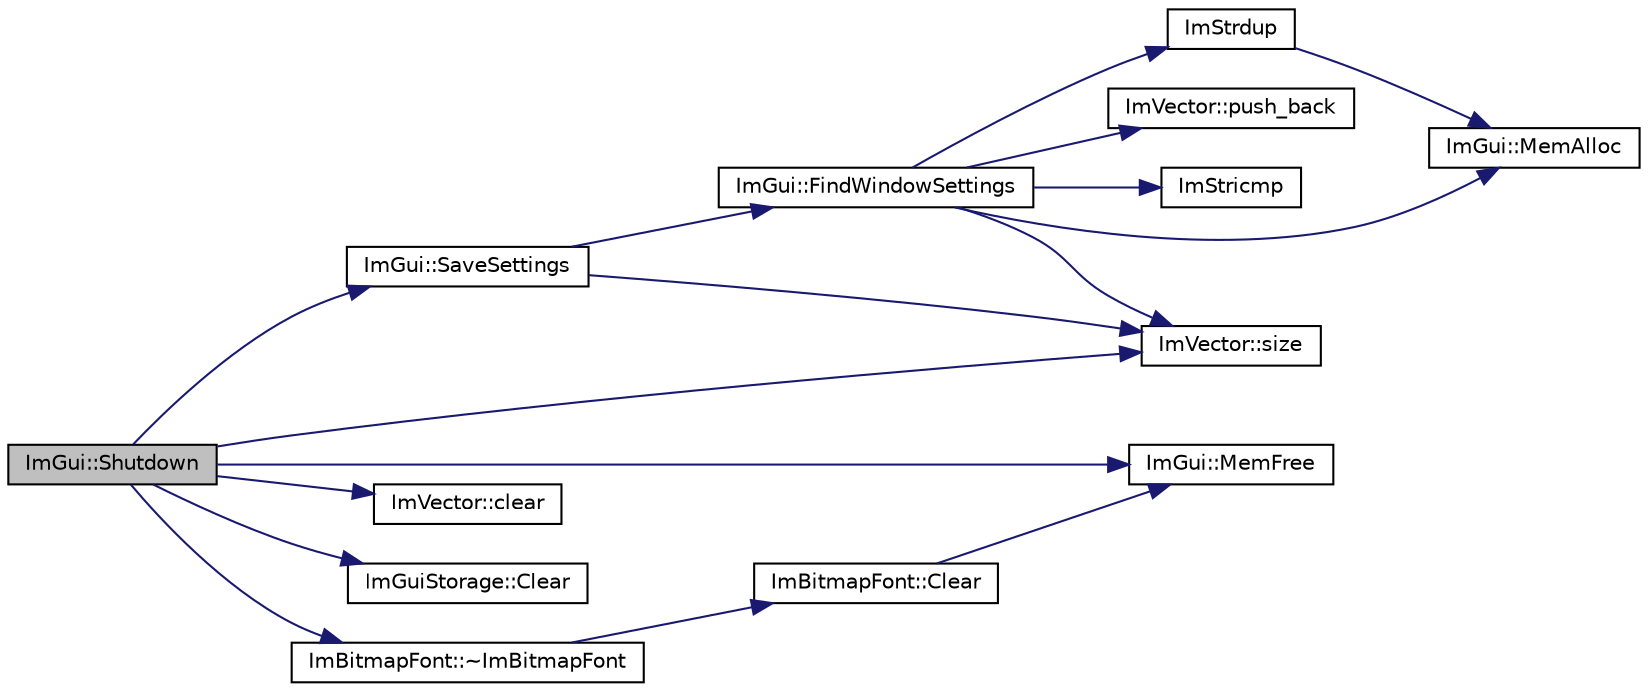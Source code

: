 digraph "ImGui::Shutdown"
{
 // INTERACTIVE_SVG=YES
  edge [fontname="Helvetica",fontsize="10",labelfontname="Helvetica",labelfontsize="10"];
  node [fontname="Helvetica",fontsize="10",shape=record];
  rankdir="LR";
  Node1 [label="ImGui::Shutdown",height=0.2,width=0.4,color="black", fillcolor="grey75", style="filled" fontcolor="black"];
  Node1 -> Node2 [color="midnightblue",fontsize="10",style="solid",fontname="Helvetica"];
  Node2 [label="ImGui::SaveSettings",height=0.2,width=0.4,color="black", fillcolor="white", style="filled",URL="$namespace_im_gui.html#a558193d5f90c16554a45d2424ed7c026"];
  Node2 -> Node3 [color="midnightblue",fontsize="10",style="solid",fontname="Helvetica"];
  Node3 [label="ImVector::size",height=0.2,width=0.4,color="black", fillcolor="white", style="filled",URL="$class_im_vector.html#aca1e71e6792c7e319fc0df78bf2cbc5f"];
  Node2 -> Node4 [color="midnightblue",fontsize="10",style="solid",fontname="Helvetica"];
  Node4 [label="ImGui::FindWindowSettings",height=0.2,width=0.4,color="black", fillcolor="white", style="filled",URL="$namespace_im_gui.html#ab1acbcb5b1357c1ae18ece7311e38ff0"];
  Node4 -> Node3 [color="midnightblue",fontsize="10",style="solid",fontname="Helvetica"];
  Node4 -> Node5 [color="midnightblue",fontsize="10",style="solid",fontname="Helvetica"];
  Node5 [label="ImStricmp",height=0.2,width=0.4,color="black", fillcolor="white", style="filled",URL="$imgui_8cpp.html#a3aa31319430a4898ab5ba8fb3faf027d"];
  Node4 -> Node6 [color="midnightblue",fontsize="10",style="solid",fontname="Helvetica"];
  Node6 [label="ImGui::MemAlloc",height=0.2,width=0.4,color="black", fillcolor="white", style="filled",URL="$namespace_im_gui.html#a15efb2cac4a54b35489c5984ba1b661a"];
  Node4 -> Node7 [color="midnightblue",fontsize="10",style="solid",fontname="Helvetica"];
  Node7 [label="ImStrdup",height=0.2,width=0.4,color="black", fillcolor="white", style="filled",URL="$imgui_8cpp.html#aaa875fe75d952335e29bcd06562a78c4"];
  Node7 -> Node6 [color="midnightblue",fontsize="10",style="solid",fontname="Helvetica"];
  Node4 -> Node8 [color="midnightblue",fontsize="10",style="solid",fontname="Helvetica"];
  Node8 [label="ImVector::push_back",height=0.2,width=0.4,color="black", fillcolor="white", style="filled",URL="$class_im_vector.html#a68387993f2a5f5c3b2a7139d9ab778b8"];
  Node1 -> Node3 [color="midnightblue",fontsize="10",style="solid",fontname="Helvetica"];
  Node1 -> Node9 [color="midnightblue",fontsize="10",style="solid",fontname="Helvetica"];
  Node9 [label="ImGui::MemFree",height=0.2,width=0.4,color="black", fillcolor="white", style="filled",URL="$namespace_im_gui.html#a269ec695c6e722ec3da85dae37f0675d"];
  Node1 -> Node10 [color="midnightblue",fontsize="10",style="solid",fontname="Helvetica"];
  Node10 [label="ImVector::clear",height=0.2,width=0.4,color="black", fillcolor="white", style="filled",URL="$class_im_vector.html#ae2d401b4ec5f1113cdb8edb5a61a38f7"];
  Node1 -> Node11 [color="midnightblue",fontsize="10",style="solid",fontname="Helvetica"];
  Node11 [label="ImGuiStorage::Clear",height=0.2,width=0.4,color="black", fillcolor="white", style="filled",URL="$struct_im_gui_storage.html#a72ceecfbca3d08df8c2a232b77890c20"];
  Node1 -> Node12 [color="midnightblue",fontsize="10",style="solid",fontname="Helvetica"];
  Node12 [label="ImBitmapFont::~ImBitmapFont",height=0.2,width=0.4,color="black", fillcolor="white", style="filled",URL="$struct_im_bitmap_font.html#aa132be423fe5a08d3702e79469b266f9"];
  Node12 -> Node13 [color="midnightblue",fontsize="10",style="solid",fontname="Helvetica"];
  Node13 [label="ImBitmapFont::Clear",height=0.2,width=0.4,color="black", fillcolor="white", style="filled",URL="$struct_im_bitmap_font.html#a0aa8c5c0b72da106ce46a21b9dc0dac9"];
  Node13 -> Node9 [color="midnightblue",fontsize="10",style="solid",fontname="Helvetica"];
}

